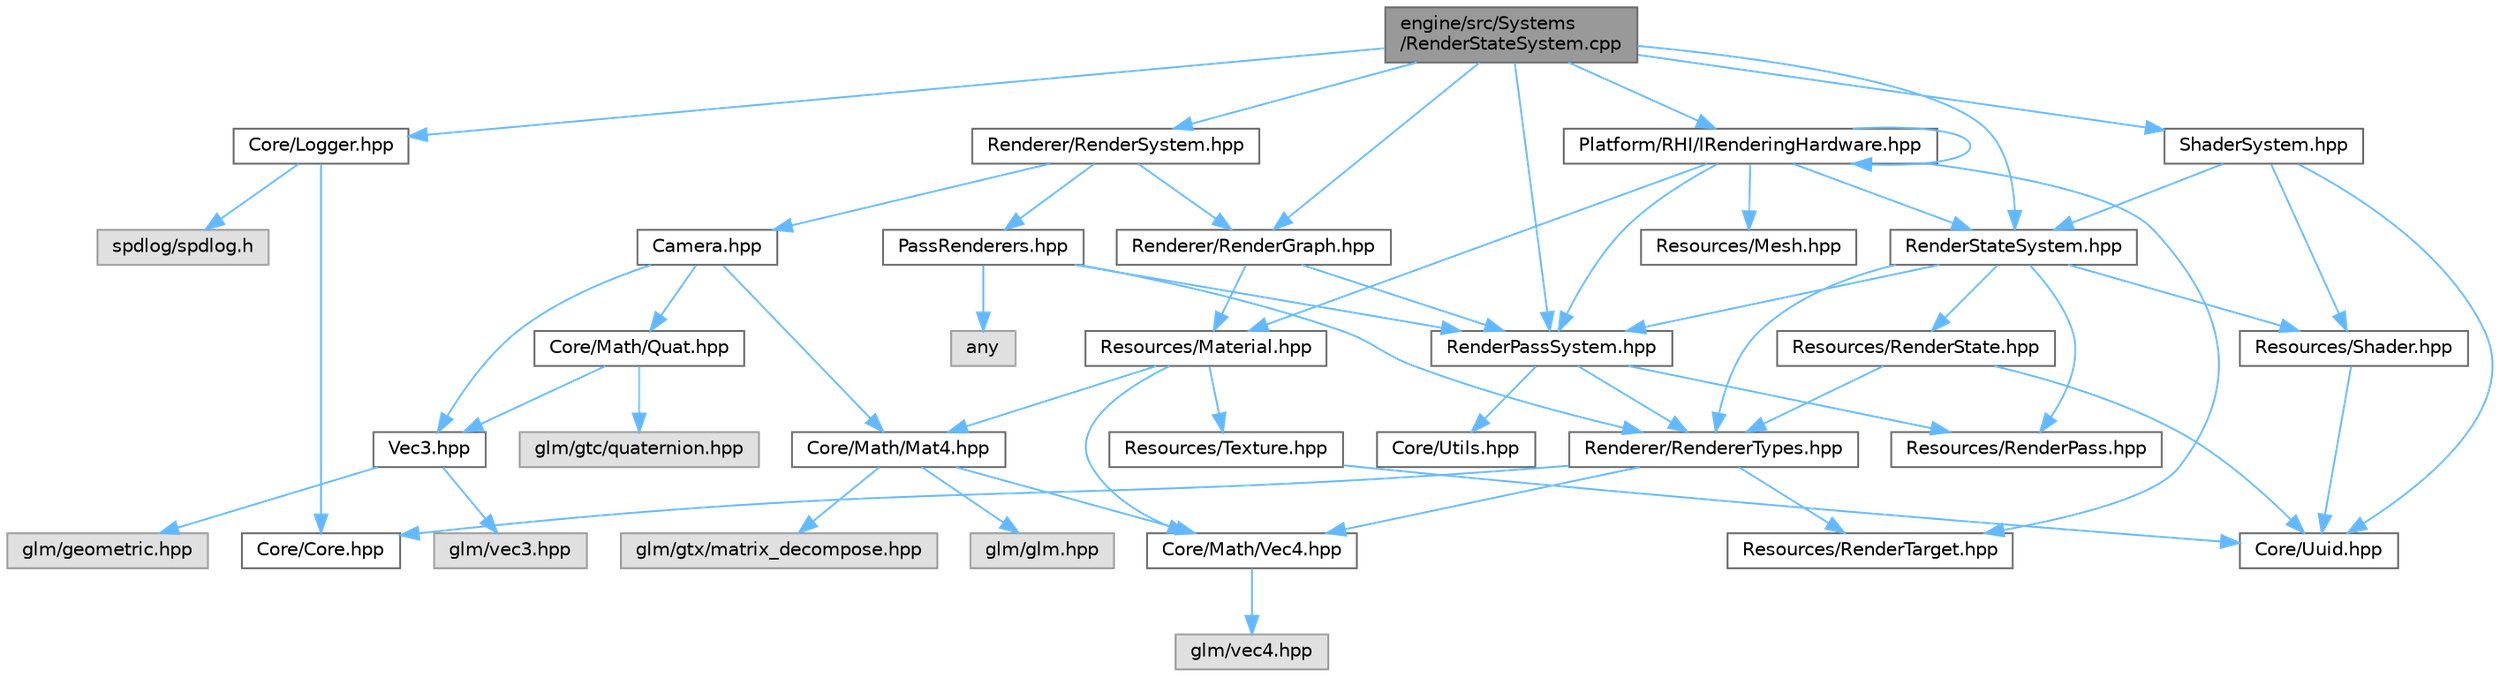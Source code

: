 digraph "engine/src/Systems/RenderStateSystem.cpp"
{
 // LATEX_PDF_SIZE
  bgcolor="transparent";
  edge [fontname=Helvetica,fontsize=10,labelfontname=Helvetica,labelfontsize=10];
  node [fontname=Helvetica,fontsize=10,shape=box,height=0.2,width=0.4];
  Node1 [id="Node000001",label="engine/src/Systems\l/RenderStateSystem.cpp",height=0.2,width=0.4,color="gray40", fillcolor="grey60", style="filled", fontcolor="black",tooltip=" "];
  Node1 -> Node2 [id="edge56_Node000001_Node000002",color="steelblue1",style="solid",tooltip=" "];
  Node2 [id="Node000002",label="RenderStateSystem.hpp",height=0.2,width=0.4,color="grey40", fillcolor="white", style="filled",URL="$_render_state_system_8hpp.html",tooltip=" "];
  Node2 -> Node3 [id="edge57_Node000002_Node000003",color="steelblue1",style="solid",tooltip=" "];
  Node3 [id="Node000003",label="RenderPassSystem.hpp",height=0.2,width=0.4,color="grey40", fillcolor="white", style="filled",URL="$_render_pass_system_8hpp.html",tooltip=" "];
  Node3 -> Node4 [id="edge58_Node000003_Node000004",color="steelblue1",style="solid",tooltip=" "];
  Node4 [id="Node000004",label="Core/Utils.hpp",height=0.2,width=0.4,color="grey40", fillcolor="white", style="filled",URL="$_utils_8hpp.html",tooltip=" "];
  Node3 -> Node5 [id="edge59_Node000003_Node000005",color="steelblue1",style="solid",tooltip=" "];
  Node5 [id="Node000005",label="Renderer/RendererTypes.hpp",height=0.2,width=0.4,color="grey40", fillcolor="white", style="filled",URL="$_renderer_types_8hpp.html",tooltip=" "];
  Node5 -> Node6 [id="edge60_Node000005_Node000006",color="steelblue1",style="solid",tooltip=" "];
  Node6 [id="Node000006",label="Core/Core.hpp",height=0.2,width=0.4,color="grey40", fillcolor="white", style="filled",URL="$_core_8hpp.html",tooltip=" "];
  Node5 -> Node7 [id="edge61_Node000005_Node000007",color="steelblue1",style="solid",tooltip=" "];
  Node7 [id="Node000007",label="Core/Math/Vec4.hpp",height=0.2,width=0.4,color="grey40", fillcolor="white", style="filled",URL="$_vec4_8hpp.html",tooltip=" "];
  Node7 -> Node8 [id="edge62_Node000007_Node000008",color="steelblue1",style="solid",tooltip=" "];
  Node8 [id="Node000008",label="glm/vec4.hpp",height=0.2,width=0.4,color="grey60", fillcolor="#E0E0E0", style="filled",tooltip=" "];
  Node5 -> Node9 [id="edge63_Node000005_Node000009",color="steelblue1",style="solid",tooltip=" "];
  Node9 [id="Node000009",label="Resources/RenderTarget.hpp",height=0.2,width=0.4,color="grey40", fillcolor="white", style="filled",URL="$_render_target_8hpp.html",tooltip=" "];
  Node3 -> Node10 [id="edge64_Node000003_Node000010",color="steelblue1",style="solid",tooltip=" "];
  Node10 [id="Node000010",label="Resources/RenderPass.hpp",height=0.2,width=0.4,color="grey40", fillcolor="white", style="filled",URL="$_render_pass_8hpp.html",tooltip=" "];
  Node2 -> Node5 [id="edge65_Node000002_Node000005",color="steelblue1",style="solid",tooltip=" "];
  Node2 -> Node10 [id="edge66_Node000002_Node000010",color="steelblue1",style="solid",tooltip=" "];
  Node2 -> Node11 [id="edge67_Node000002_Node000011",color="steelblue1",style="solid",tooltip=" "];
  Node11 [id="Node000011",label="Resources/RenderState.hpp",height=0.2,width=0.4,color="grey40", fillcolor="white", style="filled",URL="$_render_state_8hpp.html",tooltip=" "];
  Node11 -> Node12 [id="edge68_Node000011_Node000012",color="steelblue1",style="solid",tooltip=" "];
  Node12 [id="Node000012",label="Core/Uuid.hpp",height=0.2,width=0.4,color="grey40", fillcolor="white", style="filled",URL="$_uuid_8hpp.html",tooltip=" "];
  Node11 -> Node5 [id="edge69_Node000011_Node000005",color="steelblue1",style="solid",tooltip=" "];
  Node2 -> Node13 [id="edge70_Node000002_Node000013",color="steelblue1",style="solid",tooltip=" "];
  Node13 [id="Node000013",label="Resources/Shader.hpp",height=0.2,width=0.4,color="grey40", fillcolor="white", style="filled",URL="$_shader_8hpp.html",tooltip=" "];
  Node13 -> Node12 [id="edge71_Node000013_Node000012",color="steelblue1",style="solid",tooltip=" "];
  Node1 -> Node3 [id="edge72_Node000001_Node000003",color="steelblue1",style="solid",tooltip=" "];
  Node1 -> Node14 [id="edge73_Node000001_Node000014",color="steelblue1",style="solid",tooltip=" "];
  Node14 [id="Node000014",label="Core/Logger.hpp",height=0.2,width=0.4,color="grey40", fillcolor="white", style="filled",URL="$_logger_8hpp.html",tooltip=" "];
  Node14 -> Node15 [id="edge74_Node000014_Node000015",color="steelblue1",style="solid",tooltip=" "];
  Node15 [id="Node000015",label="spdlog/spdlog.h",height=0.2,width=0.4,color="grey60", fillcolor="#E0E0E0", style="filled",tooltip=" "];
  Node14 -> Node6 [id="edge75_Node000014_Node000006",color="steelblue1",style="solid",tooltip=" "];
  Node1 -> Node16 [id="edge76_Node000001_Node000016",color="steelblue1",style="solid",tooltip=" "];
  Node16 [id="Node000016",label="Platform/RHI/IRenderingHardware.hpp",height=0.2,width=0.4,color="grey40", fillcolor="white", style="filled",URL="$_i_rendering_hardware_8hpp.html",tooltip=" "];
  Node16 -> Node16 [id="edge77_Node000016_Node000016",color="steelblue1",style="solid",tooltip=" "];
  Node16 -> Node17 [id="edge78_Node000016_Node000017",color="steelblue1",style="solid",tooltip=" "];
  Node17 [id="Node000017",label="Resources/Material.hpp",height=0.2,width=0.4,color="grey40", fillcolor="white", style="filled",URL="$_material_8hpp.html",tooltip=" "];
  Node17 -> Node18 [id="edge79_Node000017_Node000018",color="steelblue1",style="solid",tooltip=" "];
  Node18 [id="Node000018",label="Core/Math/Mat4.hpp",height=0.2,width=0.4,color="grey40", fillcolor="white", style="filled",URL="$_mat4_8hpp.html",tooltip=" "];
  Node18 -> Node7 [id="edge80_Node000018_Node000007",color="steelblue1",style="solid",tooltip=" "];
  Node18 -> Node19 [id="edge81_Node000018_Node000019",color="steelblue1",style="solid",tooltip=" "];
  Node19 [id="Node000019",label="glm/glm.hpp",height=0.2,width=0.4,color="grey60", fillcolor="#E0E0E0", style="filled",tooltip=" "];
  Node18 -> Node20 [id="edge82_Node000018_Node000020",color="steelblue1",style="solid",tooltip=" "];
  Node20 [id="Node000020",label="glm/gtx/matrix_decompose.hpp",height=0.2,width=0.4,color="grey60", fillcolor="#E0E0E0", style="filled",tooltip=" "];
  Node17 -> Node7 [id="edge83_Node000017_Node000007",color="steelblue1",style="solid",tooltip=" "];
  Node17 -> Node21 [id="edge84_Node000017_Node000021",color="steelblue1",style="solid",tooltip=" "];
  Node21 [id="Node000021",label="Resources/Texture.hpp",height=0.2,width=0.4,color="grey40", fillcolor="white", style="filled",URL="$_texture_8hpp.html",tooltip=" "];
  Node21 -> Node12 [id="edge85_Node000021_Node000012",color="steelblue1",style="solid",tooltip=" "];
  Node16 -> Node22 [id="edge86_Node000016_Node000022",color="steelblue1",style="solid",tooltip=" "];
  Node22 [id="Node000022",label="Resources/Mesh.hpp",height=0.2,width=0.4,color="grey40", fillcolor="white", style="filled",URL="$_mesh_8hpp.html",tooltip=" "];
  Node16 -> Node9 [id="edge87_Node000016_Node000009",color="steelblue1",style="solid",tooltip=" "];
  Node16 -> Node3 [id="edge88_Node000016_Node000003",color="steelblue1",style="solid",tooltip=" "];
  Node16 -> Node2 [id="edge89_Node000016_Node000002",color="steelblue1",style="solid",tooltip=" "];
  Node1 -> Node23 [id="edge90_Node000001_Node000023",color="steelblue1",style="solid",tooltip=" "];
  Node23 [id="Node000023",label="Renderer/RenderGraph.hpp",height=0.2,width=0.4,color="grey40", fillcolor="white", style="filled",URL="$_render_graph_8hpp.html",tooltip=" "];
  Node23 -> Node17 [id="edge91_Node000023_Node000017",color="steelblue1",style="solid",tooltip=" "];
  Node23 -> Node3 [id="edge92_Node000023_Node000003",color="steelblue1",style="solid",tooltip=" "];
  Node1 -> Node24 [id="edge93_Node000001_Node000024",color="steelblue1",style="solid",tooltip=" "];
  Node24 [id="Node000024",label="ShaderSystem.hpp",height=0.2,width=0.4,color="grey40", fillcolor="white", style="filled",URL="$_shader_system_8hpp.html",tooltip=" "];
  Node24 -> Node2 [id="edge94_Node000024_Node000002",color="steelblue1",style="solid",tooltip=" "];
  Node24 -> Node12 [id="edge95_Node000024_Node000012",color="steelblue1",style="solid",tooltip=" "];
  Node24 -> Node13 [id="edge96_Node000024_Node000013",color="steelblue1",style="solid",tooltip=" "];
  Node1 -> Node25 [id="edge97_Node000001_Node000025",color="steelblue1",style="solid",tooltip=" "];
  Node25 [id="Node000025",label="Renderer/RenderSystem.hpp",height=0.2,width=0.4,color="grey40", fillcolor="white", style="filled",URL="$_render_system_8hpp.html",tooltip=" "];
  Node25 -> Node26 [id="edge98_Node000025_Node000026",color="steelblue1",style="solid",tooltip=" "];
  Node26 [id="Node000026",label="Camera.hpp",height=0.2,width=0.4,color="grey40", fillcolor="white", style="filled",URL="$_camera_8hpp.html",tooltip=" "];
  Node26 -> Node18 [id="edge99_Node000026_Node000018",color="steelblue1",style="solid",tooltip=" "];
  Node26 -> Node27 [id="edge100_Node000026_Node000027",color="steelblue1",style="solid",tooltip=" "];
  Node27 [id="Node000027",label="Core/Math/Quat.hpp",height=0.2,width=0.4,color="grey40", fillcolor="white", style="filled",URL="$_quat_8hpp.html",tooltip=" "];
  Node27 -> Node28 [id="edge101_Node000027_Node000028",color="steelblue1",style="solid",tooltip=" "];
  Node28 [id="Node000028",label="Vec3.hpp",height=0.2,width=0.4,color="grey40", fillcolor="white", style="filled",URL="$_vec3_8hpp.html",tooltip=" "];
  Node28 -> Node29 [id="edge102_Node000028_Node000029",color="steelblue1",style="solid",tooltip=" "];
  Node29 [id="Node000029",label="glm/geometric.hpp",height=0.2,width=0.4,color="grey60", fillcolor="#E0E0E0", style="filled",tooltip=" "];
  Node28 -> Node30 [id="edge103_Node000028_Node000030",color="steelblue1",style="solid",tooltip=" "];
  Node30 [id="Node000030",label="glm/vec3.hpp",height=0.2,width=0.4,color="grey60", fillcolor="#E0E0E0", style="filled",tooltip=" "];
  Node27 -> Node31 [id="edge104_Node000027_Node000031",color="steelblue1",style="solid",tooltip=" "];
  Node31 [id="Node000031",label="glm/gtc/quaternion.hpp",height=0.2,width=0.4,color="grey60", fillcolor="#E0E0E0", style="filled",tooltip=" "];
  Node26 -> Node28 [id="edge105_Node000026_Node000028",color="steelblue1",style="solid",tooltip=" "];
  Node25 -> Node32 [id="edge106_Node000025_Node000032",color="steelblue1",style="solid",tooltip=" "];
  Node32 [id="Node000032",label="PassRenderers.hpp",height=0.2,width=0.4,color="grey40", fillcolor="white", style="filled",URL="$_pass_renderers_8hpp.html",tooltip=" "];
  Node32 -> Node33 [id="edge107_Node000032_Node000033",color="steelblue1",style="solid",tooltip=" "];
  Node33 [id="Node000033",label="any",height=0.2,width=0.4,color="grey60", fillcolor="#E0E0E0", style="filled",tooltip=" "];
  Node32 -> Node5 [id="edge108_Node000032_Node000005",color="steelblue1",style="solid",tooltip=" "];
  Node32 -> Node3 [id="edge109_Node000032_Node000003",color="steelblue1",style="solid",tooltip=" "];
  Node25 -> Node23 [id="edge110_Node000025_Node000023",color="steelblue1",style="solid",tooltip=" "];
}
